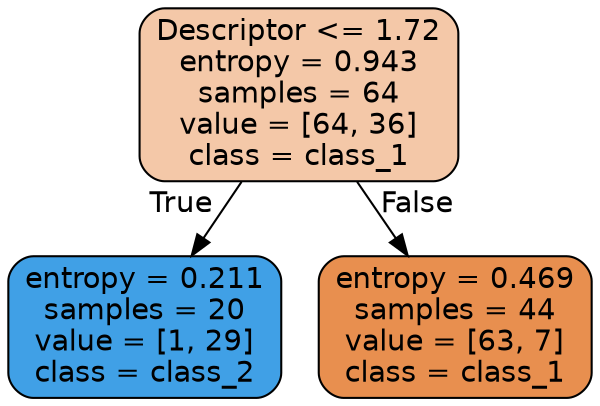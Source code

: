 digraph Tree {
node [shape=box, style="filled, rounded", color="black", fontname="helvetica"] ;
edge [fontname="helvetica"] ;
0 [label="Descriptor <= 1.72\nentropy = 0.943\nsamples = 64\nvalue = [64, 36]\nclass = class_1", fillcolor="#f4c8a8"] ;
1 [label="entropy = 0.211\nsamples = 20\nvalue = [1, 29]\nclass = class_2", fillcolor="#40a0e6"] ;
0 -> 1 [labeldistance=2.5, labelangle=45, headlabel="True"] ;
2 [label="entropy = 0.469\nsamples = 44\nvalue = [63, 7]\nclass = class_1", fillcolor="#e88f4f"] ;
0 -> 2 [labeldistance=2.5, labelangle=-45, headlabel="False"] ;
}